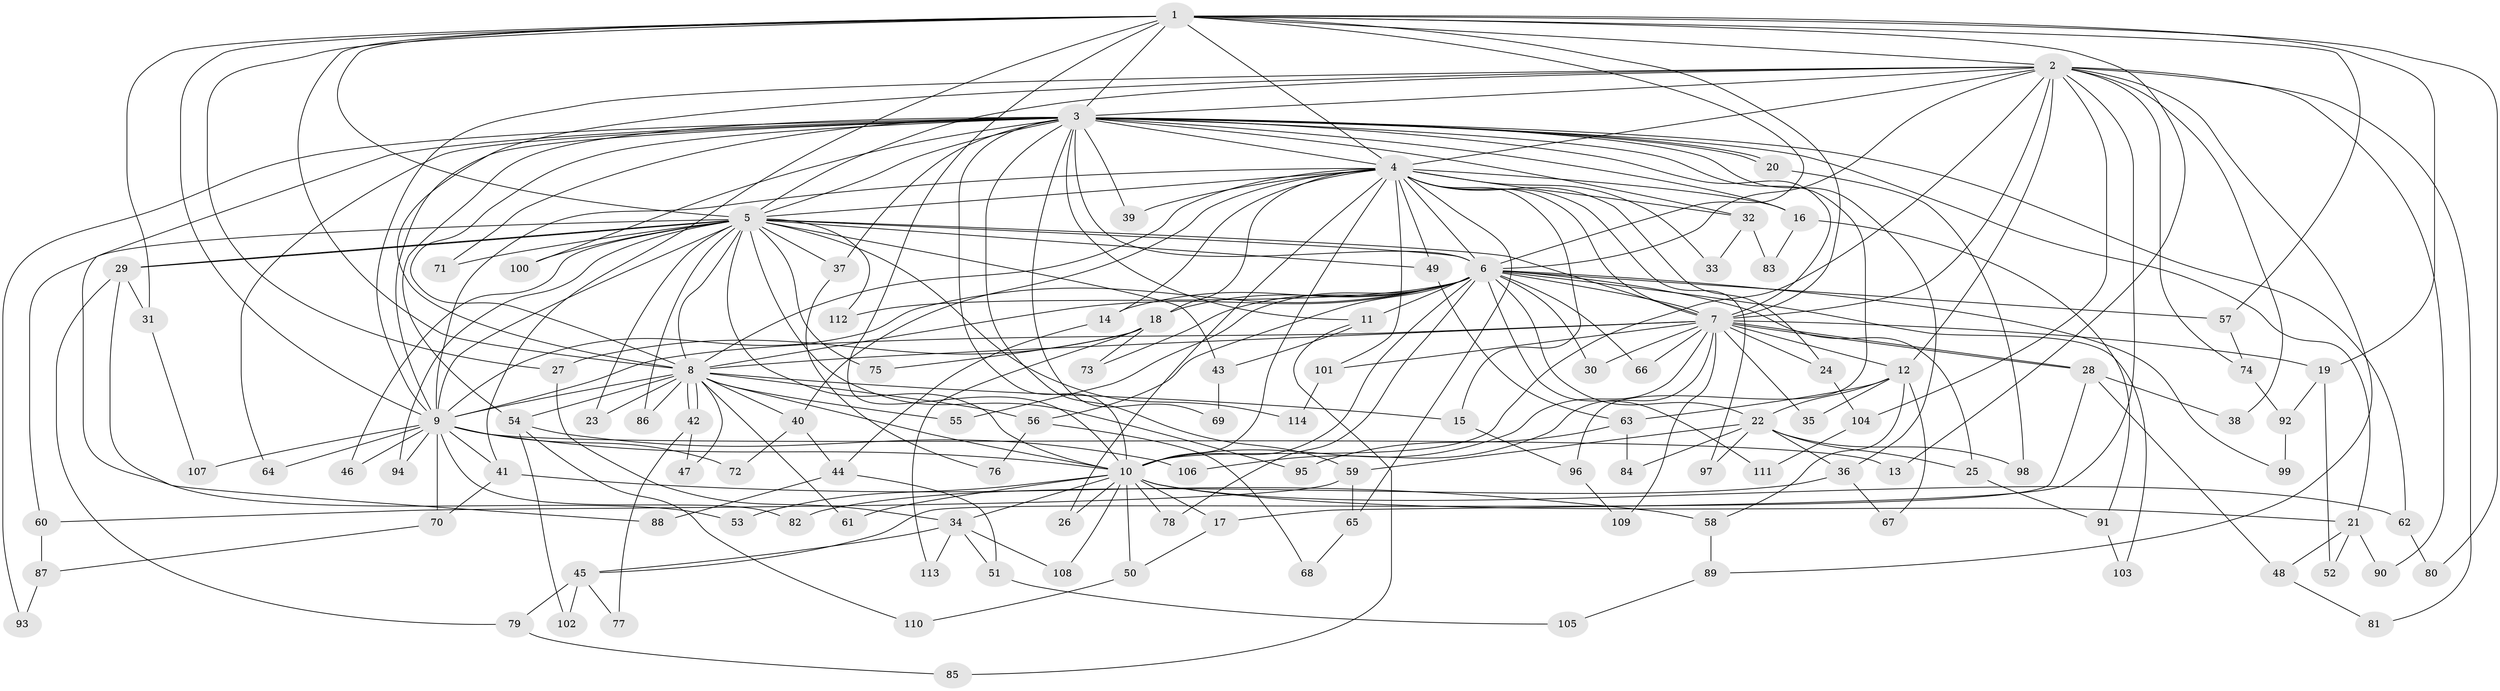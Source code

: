 // coarse degree distribution, {17: 0.023255813953488372, 16: 0.011627906976744186, 27: 0.011627906976744186, 23: 0.023255813953488372, 24: 0.011627906976744186, 22: 0.011627906976744186, 18: 0.023255813953488372, 2: 0.3953488372093023, 3: 0.27906976744186046, 4: 0.08139534883720931, 6: 0.03488372093023256, 5: 0.05813953488372093, 10: 0.011627906976744186, 1: 0.023255813953488372}
// Generated by graph-tools (version 1.1) at 2025/41/03/06/25 10:41:32]
// undirected, 114 vertices, 253 edges
graph export_dot {
graph [start="1"]
  node [color=gray90,style=filled];
  1;
  2;
  3;
  4;
  5;
  6;
  7;
  8;
  9;
  10;
  11;
  12;
  13;
  14;
  15;
  16;
  17;
  18;
  19;
  20;
  21;
  22;
  23;
  24;
  25;
  26;
  27;
  28;
  29;
  30;
  31;
  32;
  33;
  34;
  35;
  36;
  37;
  38;
  39;
  40;
  41;
  42;
  43;
  44;
  45;
  46;
  47;
  48;
  49;
  50;
  51;
  52;
  53;
  54;
  55;
  56;
  57;
  58;
  59;
  60;
  61;
  62;
  63;
  64;
  65;
  66;
  67;
  68;
  69;
  70;
  71;
  72;
  73;
  74;
  75;
  76;
  77;
  78;
  79;
  80;
  81;
  82;
  83;
  84;
  85;
  86;
  87;
  88;
  89;
  90;
  91;
  92;
  93;
  94;
  95;
  96;
  97;
  98;
  99;
  100;
  101;
  102;
  103;
  104;
  105;
  106;
  107;
  108;
  109;
  110;
  111;
  112;
  113;
  114;
  1 -- 2;
  1 -- 3;
  1 -- 4;
  1 -- 5;
  1 -- 6;
  1 -- 7;
  1 -- 8;
  1 -- 9;
  1 -- 10;
  1 -- 13;
  1 -- 19;
  1 -- 27;
  1 -- 31;
  1 -- 41;
  1 -- 57;
  1 -- 80;
  2 -- 3;
  2 -- 4;
  2 -- 5;
  2 -- 6;
  2 -- 7;
  2 -- 8;
  2 -- 9;
  2 -- 10;
  2 -- 12;
  2 -- 17;
  2 -- 38;
  2 -- 74;
  2 -- 81;
  2 -- 89;
  2 -- 90;
  2 -- 104;
  3 -- 4;
  3 -- 5;
  3 -- 6;
  3 -- 7;
  3 -- 8;
  3 -- 9;
  3 -- 10;
  3 -- 11;
  3 -- 16;
  3 -- 20;
  3 -- 20;
  3 -- 21;
  3 -- 32;
  3 -- 36;
  3 -- 37;
  3 -- 39;
  3 -- 53;
  3 -- 54;
  3 -- 59;
  3 -- 62;
  3 -- 64;
  3 -- 69;
  3 -- 71;
  3 -- 93;
  3 -- 96;
  3 -- 100;
  4 -- 5;
  4 -- 6;
  4 -- 7;
  4 -- 8;
  4 -- 9;
  4 -- 10;
  4 -- 14;
  4 -- 15;
  4 -- 16;
  4 -- 18;
  4 -- 24;
  4 -- 26;
  4 -- 32;
  4 -- 33;
  4 -- 39;
  4 -- 40;
  4 -- 49;
  4 -- 65;
  4 -- 97;
  4 -- 101;
  5 -- 6;
  5 -- 7;
  5 -- 8;
  5 -- 9;
  5 -- 10;
  5 -- 23;
  5 -- 29;
  5 -- 29;
  5 -- 37;
  5 -- 43;
  5 -- 46;
  5 -- 49;
  5 -- 60;
  5 -- 71;
  5 -- 75;
  5 -- 86;
  5 -- 94;
  5 -- 95;
  5 -- 100;
  5 -- 112;
  5 -- 114;
  6 -- 7;
  6 -- 8;
  6 -- 9;
  6 -- 10;
  6 -- 11;
  6 -- 14;
  6 -- 18;
  6 -- 22;
  6 -- 25;
  6 -- 30;
  6 -- 55;
  6 -- 56;
  6 -- 57;
  6 -- 66;
  6 -- 73;
  6 -- 78;
  6 -- 99;
  6 -- 103;
  6 -- 111;
  6 -- 112;
  7 -- 8;
  7 -- 9;
  7 -- 10;
  7 -- 12;
  7 -- 19;
  7 -- 24;
  7 -- 28;
  7 -- 28;
  7 -- 30;
  7 -- 35;
  7 -- 66;
  7 -- 101;
  7 -- 106;
  7 -- 109;
  8 -- 9;
  8 -- 10;
  8 -- 15;
  8 -- 23;
  8 -- 40;
  8 -- 42;
  8 -- 42;
  8 -- 47;
  8 -- 54;
  8 -- 55;
  8 -- 56;
  8 -- 61;
  8 -- 86;
  9 -- 10;
  9 -- 13;
  9 -- 41;
  9 -- 46;
  9 -- 64;
  9 -- 70;
  9 -- 72;
  9 -- 82;
  9 -- 94;
  9 -- 107;
  10 -- 17;
  10 -- 21;
  10 -- 26;
  10 -- 34;
  10 -- 50;
  10 -- 53;
  10 -- 61;
  10 -- 62;
  10 -- 78;
  10 -- 108;
  11 -- 43;
  11 -- 85;
  12 -- 22;
  12 -- 35;
  12 -- 58;
  12 -- 63;
  12 -- 67;
  14 -- 44;
  15 -- 96;
  16 -- 83;
  16 -- 91;
  17 -- 50;
  18 -- 27;
  18 -- 73;
  18 -- 75;
  18 -- 113;
  19 -- 52;
  19 -- 92;
  20 -- 98;
  21 -- 48;
  21 -- 52;
  21 -- 90;
  22 -- 25;
  22 -- 36;
  22 -- 59;
  22 -- 84;
  22 -- 97;
  22 -- 98;
  24 -- 104;
  25 -- 91;
  27 -- 34;
  28 -- 38;
  28 -- 45;
  28 -- 48;
  29 -- 31;
  29 -- 79;
  29 -- 88;
  31 -- 107;
  32 -- 33;
  32 -- 83;
  34 -- 45;
  34 -- 51;
  34 -- 108;
  34 -- 113;
  36 -- 67;
  36 -- 82;
  37 -- 76;
  40 -- 44;
  40 -- 72;
  41 -- 58;
  41 -- 70;
  42 -- 47;
  42 -- 77;
  43 -- 69;
  44 -- 51;
  44 -- 88;
  45 -- 77;
  45 -- 79;
  45 -- 102;
  48 -- 81;
  49 -- 63;
  50 -- 110;
  51 -- 105;
  54 -- 102;
  54 -- 106;
  54 -- 110;
  56 -- 68;
  56 -- 76;
  57 -- 74;
  58 -- 89;
  59 -- 60;
  59 -- 65;
  60 -- 87;
  62 -- 80;
  63 -- 84;
  63 -- 95;
  65 -- 68;
  70 -- 87;
  74 -- 92;
  79 -- 85;
  87 -- 93;
  89 -- 105;
  91 -- 103;
  92 -- 99;
  96 -- 109;
  101 -- 114;
  104 -- 111;
}
